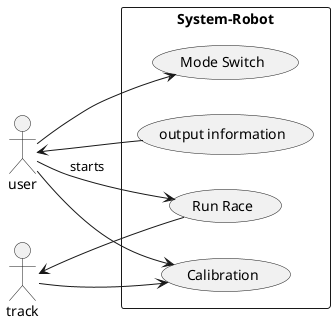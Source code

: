 @startuml
left to right direction
actor "user" as h
actor "track" as t

rectangle System-Robot {
  usecase "Run Race" as UC1
  usecase "Mode Switch" as UC2
  usecase "Calibration" as UC3
  usecase "output information" as UC4
  
h --> UC1 : starts
UC4 --> h
h --> UC2
UC1 --> t

t --> UC3
h --> UC3

}


@enduml 

